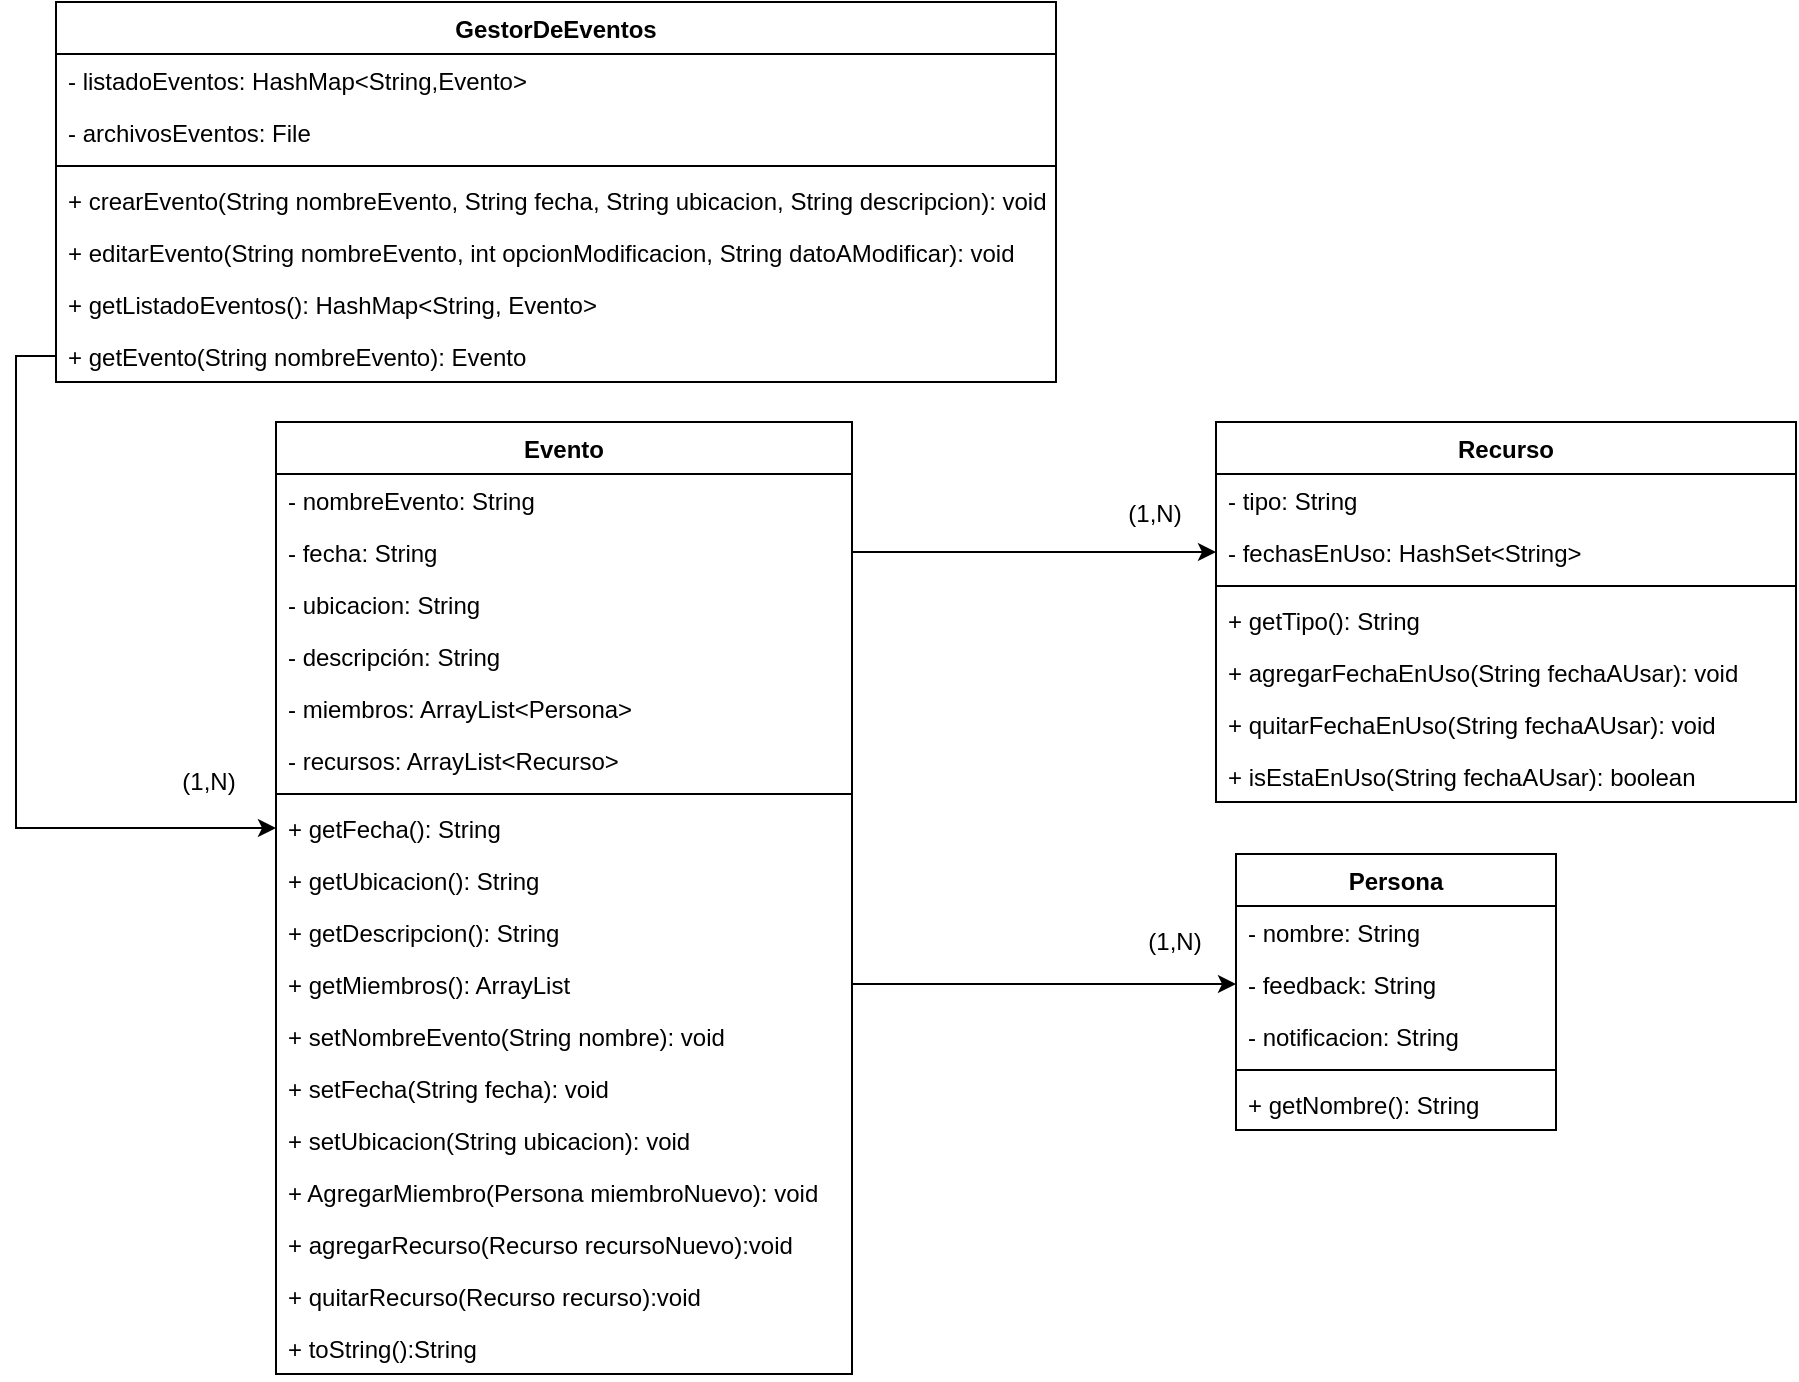 <mxfile version="24.8.3">
  <diagram name="Página-1" id="OjZDOOVi0GF-3mi6h3up">
    <mxGraphModel dx="1483" dy="751" grid="1" gridSize="10" guides="1" tooltips="1" connect="1" arrows="1" fold="1" page="1" pageScale="1" pageWidth="1169" pageHeight="827" math="0" shadow="0">
      <root>
        <mxCell id="0" />
        <mxCell id="1" parent="0" />
        <mxCell id="p3FDd0hdcmtO2eaE_DId-1" value="Evento" style="swimlane;fontStyle=1;align=center;verticalAlign=top;childLayout=stackLayout;horizontal=1;startSize=26;horizontalStack=0;resizeParent=1;resizeParentMax=0;resizeLast=0;collapsible=1;marginBottom=0;whiteSpace=wrap;html=1;" parent="1" vertex="1">
          <mxGeometry x="400" y="290" width="288" height="476" as="geometry" />
        </mxCell>
        <mxCell id="p3FDd0hdcmtO2eaE_DId-44" value="- nombreEvento: String" style="text;strokeColor=none;fillColor=none;align=left;verticalAlign=top;spacingLeft=4;spacingRight=4;overflow=hidden;rotatable=0;points=[[0,0.5],[1,0.5]];portConstraint=eastwest;whiteSpace=wrap;html=1;" parent="p3FDd0hdcmtO2eaE_DId-1" vertex="1">
          <mxGeometry y="26" width="288" height="26" as="geometry" />
        </mxCell>
        <mxCell id="p3FDd0hdcmtO2eaE_DId-2" value="- fecha&lt;span style=&quot;background-color: initial;&quot;&gt;: String&lt;/span&gt;" style="text;strokeColor=none;fillColor=none;align=left;verticalAlign=top;spacingLeft=4;spacingRight=4;overflow=hidden;rotatable=0;points=[[0,0.5],[1,0.5]];portConstraint=eastwest;whiteSpace=wrap;html=1;" parent="p3FDd0hdcmtO2eaE_DId-1" vertex="1">
          <mxGeometry y="52" width="288" height="26" as="geometry" />
        </mxCell>
        <mxCell id="p3FDd0hdcmtO2eaE_DId-36" value="- ubicacion: String" style="text;strokeColor=none;fillColor=none;align=left;verticalAlign=top;spacingLeft=4;spacingRight=4;overflow=hidden;rotatable=0;points=[[0,0.5],[1,0.5]];portConstraint=eastwest;whiteSpace=wrap;html=1;" parent="p3FDd0hdcmtO2eaE_DId-1" vertex="1">
          <mxGeometry y="78" width="288" height="26" as="geometry" />
        </mxCell>
        <mxCell id="p3FDd0hdcmtO2eaE_DId-4" value="- descripción: String" style="text;strokeColor=none;fillColor=none;align=left;verticalAlign=top;spacingLeft=4;spacingRight=4;overflow=hidden;rotatable=0;points=[[0,0.5],[1,0.5]];portConstraint=eastwest;whiteSpace=wrap;html=1;" parent="p3FDd0hdcmtO2eaE_DId-1" vertex="1">
          <mxGeometry y="104" width="288" height="26" as="geometry" />
        </mxCell>
        <mxCell id="p3FDd0hdcmtO2eaE_DId-43" value="- miembros: ArrayList&amp;lt;Persona&amp;gt;" style="text;strokeColor=none;fillColor=none;align=left;verticalAlign=top;spacingLeft=4;spacingRight=4;overflow=hidden;rotatable=0;points=[[0,0.5],[1,0.5]];portConstraint=eastwest;whiteSpace=wrap;html=1;" parent="p3FDd0hdcmtO2eaE_DId-1" vertex="1">
          <mxGeometry y="130" width="288" height="26" as="geometry" />
        </mxCell>
        <mxCell id="p3FDd0hdcmtO2eaE_DId-50" value="- recursos: ArrayList&amp;lt;Recurso&amp;gt;" style="text;strokeColor=none;fillColor=none;align=left;verticalAlign=top;spacingLeft=4;spacingRight=4;overflow=hidden;rotatable=0;points=[[0,0.5],[1,0.5]];portConstraint=eastwest;whiteSpace=wrap;html=1;" parent="p3FDd0hdcmtO2eaE_DId-1" vertex="1">
          <mxGeometry y="156" width="288" height="26" as="geometry" />
        </mxCell>
        <mxCell id="p3FDd0hdcmtO2eaE_DId-3" value="" style="line;strokeWidth=1;fillColor=none;align=left;verticalAlign=middle;spacingTop=-1;spacingLeft=3;spacingRight=3;rotatable=0;labelPosition=right;points=[];portConstraint=eastwest;strokeColor=inherit;" parent="p3FDd0hdcmtO2eaE_DId-1" vertex="1">
          <mxGeometry y="182" width="288" height="8" as="geometry" />
        </mxCell>
        <mxCell id="p3FDd0hdcmtO2eaE_DId-38" value="+ getFecha(): String" style="text;strokeColor=none;fillColor=none;align=left;verticalAlign=top;spacingLeft=4;spacingRight=4;overflow=hidden;rotatable=0;points=[[0,0.5],[1,0.5]];portConstraint=eastwest;whiteSpace=wrap;html=1;" parent="p3FDd0hdcmtO2eaE_DId-1" vertex="1">
          <mxGeometry y="190" width="288" height="26" as="geometry" />
        </mxCell>
        <mxCell id="p3FDd0hdcmtO2eaE_DId-39" value="+ getUbicacion(): String" style="text;strokeColor=none;fillColor=none;align=left;verticalAlign=top;spacingLeft=4;spacingRight=4;overflow=hidden;rotatable=0;points=[[0,0.5],[1,0.5]];portConstraint=eastwest;whiteSpace=wrap;html=1;" parent="p3FDd0hdcmtO2eaE_DId-1" vertex="1">
          <mxGeometry y="216" width="288" height="26" as="geometry" />
        </mxCell>
        <mxCell id="p3FDd0hdcmtO2eaE_DId-40" value="+ getDescripcion(): String" style="text;strokeColor=none;fillColor=none;align=left;verticalAlign=top;spacingLeft=4;spacingRight=4;overflow=hidden;rotatable=0;points=[[0,0.5],[1,0.5]];portConstraint=eastwest;whiteSpace=wrap;html=1;" parent="p3FDd0hdcmtO2eaE_DId-1" vertex="1">
          <mxGeometry y="242" width="288" height="26" as="geometry" />
        </mxCell>
        <mxCell id="p3FDd0hdcmtO2eaE_DId-45" value="+ getMiembros(): ArrayList" style="text;strokeColor=none;fillColor=none;align=left;verticalAlign=top;spacingLeft=4;spacingRight=4;overflow=hidden;rotatable=0;points=[[0,0.5],[1,0.5]];portConstraint=eastwest;whiteSpace=wrap;html=1;" parent="p3FDd0hdcmtO2eaE_DId-1" vertex="1">
          <mxGeometry y="268" width="288" height="26" as="geometry" />
        </mxCell>
        <mxCell id="p3FDd0hdcmtO2eaE_DId-46" value="+ setNombreEvento(String nombre): void" style="text;strokeColor=none;fillColor=none;align=left;verticalAlign=top;spacingLeft=4;spacingRight=4;overflow=hidden;rotatable=0;points=[[0,0.5],[1,0.5]];portConstraint=eastwest;whiteSpace=wrap;html=1;" parent="p3FDd0hdcmtO2eaE_DId-1" vertex="1">
          <mxGeometry y="294" width="288" height="26" as="geometry" />
        </mxCell>
        <mxCell id="p3FDd0hdcmtO2eaE_DId-47" value="+ setFecha(String fecha): void" style="text;strokeColor=none;fillColor=none;align=left;verticalAlign=top;spacingLeft=4;spacingRight=4;overflow=hidden;rotatable=0;points=[[0,0.5],[1,0.5]];portConstraint=eastwest;whiteSpace=wrap;html=1;" parent="p3FDd0hdcmtO2eaE_DId-1" vertex="1">
          <mxGeometry y="320" width="288" height="26" as="geometry" />
        </mxCell>
        <mxCell id="p3FDd0hdcmtO2eaE_DId-48" value="+ setUbicacion(String ubicacion): void" style="text;strokeColor=none;fillColor=none;align=left;verticalAlign=top;spacingLeft=4;spacingRight=4;overflow=hidden;rotatable=0;points=[[0,0.5],[1,0.5]];portConstraint=eastwest;whiteSpace=wrap;html=1;" parent="p3FDd0hdcmtO2eaE_DId-1" vertex="1">
          <mxGeometry y="346" width="288" height="26" as="geometry" />
        </mxCell>
        <mxCell id="p3FDd0hdcmtO2eaE_DId-49" value="+ AgregarMiembro(Persona miembroNuevo): void" style="text;strokeColor=none;fillColor=none;align=left;verticalAlign=top;spacingLeft=4;spacingRight=4;overflow=hidden;rotatable=0;points=[[0,0.5],[1,0.5]];portConstraint=eastwest;whiteSpace=wrap;html=1;" parent="p3FDd0hdcmtO2eaE_DId-1" vertex="1">
          <mxGeometry y="372" width="288" height="26" as="geometry" />
        </mxCell>
        <mxCell id="OGkWiMl6KsDRhuZln6Td-3" value="+ agregarRecurso(Recurso recursoNuevo):void" style="text;strokeColor=none;fillColor=none;align=left;verticalAlign=top;spacingLeft=4;spacingRight=4;overflow=hidden;rotatable=0;points=[[0,0.5],[1,0.5]];portConstraint=eastwest;whiteSpace=wrap;html=1;" vertex="1" parent="p3FDd0hdcmtO2eaE_DId-1">
          <mxGeometry y="398" width="288" height="26" as="geometry" />
        </mxCell>
        <mxCell id="OGkWiMl6KsDRhuZln6Td-4" value="+ quitarRecurso(Recurso recurso):void" style="text;strokeColor=none;fillColor=none;align=left;verticalAlign=top;spacingLeft=4;spacingRight=4;overflow=hidden;rotatable=0;points=[[0,0.5],[1,0.5]];portConstraint=eastwest;whiteSpace=wrap;html=1;" vertex="1" parent="p3FDd0hdcmtO2eaE_DId-1">
          <mxGeometry y="424" width="288" height="26" as="geometry" />
        </mxCell>
        <mxCell id="OGkWiMl6KsDRhuZln6Td-5" value="+ toString():String" style="text;strokeColor=none;fillColor=none;align=left;verticalAlign=top;spacingLeft=4;spacingRight=4;overflow=hidden;rotatable=0;points=[[0,0.5],[1,0.5]];portConstraint=eastwest;whiteSpace=wrap;html=1;" vertex="1" parent="p3FDd0hdcmtO2eaE_DId-1">
          <mxGeometry y="450" width="288" height="26" as="geometry" />
        </mxCell>
        <mxCell id="p3FDd0hdcmtO2eaE_DId-5" value="Persona" style="swimlane;fontStyle=1;align=center;verticalAlign=top;childLayout=stackLayout;horizontal=1;startSize=26;horizontalStack=0;resizeParent=1;resizeParentMax=0;resizeLast=0;collapsible=1;marginBottom=0;whiteSpace=wrap;html=1;" parent="1" vertex="1">
          <mxGeometry x="880" y="506" width="160" height="138" as="geometry" />
        </mxCell>
        <mxCell id="p3FDd0hdcmtO2eaE_DId-42" value="- nombre: String" style="text;strokeColor=none;fillColor=none;align=left;verticalAlign=top;spacingLeft=4;spacingRight=4;overflow=hidden;rotatable=0;points=[[0,0.5],[1,0.5]];portConstraint=eastwest;whiteSpace=wrap;html=1;" parent="p3FDd0hdcmtO2eaE_DId-5" vertex="1">
          <mxGeometry y="26" width="160" height="26" as="geometry" />
        </mxCell>
        <mxCell id="OGkWiMl6KsDRhuZln6Td-1" value="- feedback: String" style="text;strokeColor=none;fillColor=none;align=left;verticalAlign=top;spacingLeft=4;spacingRight=4;overflow=hidden;rotatable=0;points=[[0,0.5],[1,0.5]];portConstraint=eastwest;whiteSpace=wrap;html=1;" vertex="1" parent="p3FDd0hdcmtO2eaE_DId-5">
          <mxGeometry y="52" width="160" height="26" as="geometry" />
        </mxCell>
        <mxCell id="OGkWiMl6KsDRhuZln6Td-2" value="- notificacion: String" style="text;strokeColor=none;fillColor=none;align=left;verticalAlign=top;spacingLeft=4;spacingRight=4;overflow=hidden;rotatable=0;points=[[0,0.5],[1,0.5]];portConstraint=eastwest;whiteSpace=wrap;html=1;" vertex="1" parent="p3FDd0hdcmtO2eaE_DId-5">
          <mxGeometry y="78" width="160" height="26" as="geometry" />
        </mxCell>
        <mxCell id="p3FDd0hdcmtO2eaE_DId-7" value="" style="line;strokeWidth=1;fillColor=none;align=left;verticalAlign=middle;spacingTop=-1;spacingLeft=3;spacingRight=3;rotatable=0;labelPosition=right;points=[];portConstraint=eastwest;strokeColor=inherit;" parent="p3FDd0hdcmtO2eaE_DId-5" vertex="1">
          <mxGeometry y="104" width="160" height="8" as="geometry" />
        </mxCell>
        <mxCell id="p3FDd0hdcmtO2eaE_DId-8" value="+ getNombre(): String" style="text;strokeColor=none;fillColor=none;align=left;verticalAlign=top;spacingLeft=4;spacingRight=4;overflow=hidden;rotatable=0;points=[[0,0.5],[1,0.5]];portConstraint=eastwest;whiteSpace=wrap;html=1;" parent="p3FDd0hdcmtO2eaE_DId-5" vertex="1">
          <mxGeometry y="112" width="160" height="26" as="geometry" />
        </mxCell>
        <mxCell id="p3FDd0hdcmtO2eaE_DId-21" value="Recurso" style="swimlane;fontStyle=1;align=center;verticalAlign=top;childLayout=stackLayout;horizontal=1;startSize=26;horizontalStack=0;resizeParent=1;resizeParentMax=0;resizeLast=0;collapsible=1;marginBottom=0;whiteSpace=wrap;html=1;" parent="1" vertex="1">
          <mxGeometry x="870" y="290" width="290" height="190" as="geometry" />
        </mxCell>
        <mxCell id="p3FDd0hdcmtO2eaE_DId-22" value="- tipo: String" style="text;strokeColor=none;fillColor=none;align=left;verticalAlign=top;spacingLeft=4;spacingRight=4;overflow=hidden;rotatable=0;points=[[0,0.5],[1,0.5]];portConstraint=eastwest;whiteSpace=wrap;html=1;" parent="p3FDd0hdcmtO2eaE_DId-21" vertex="1">
          <mxGeometry y="26" width="290" height="26" as="geometry" />
        </mxCell>
        <mxCell id="OGkWiMl6KsDRhuZln6Td-6" value="- fechasEnUso: HashSet&amp;lt;String&amp;gt;" style="text;strokeColor=none;fillColor=none;align=left;verticalAlign=top;spacingLeft=4;spacingRight=4;overflow=hidden;rotatable=0;points=[[0,0.5],[1,0.5]];portConstraint=eastwest;whiteSpace=wrap;html=1;" vertex="1" parent="p3FDd0hdcmtO2eaE_DId-21">
          <mxGeometry y="52" width="290" height="26" as="geometry" />
        </mxCell>
        <mxCell id="p3FDd0hdcmtO2eaE_DId-23" value="" style="line;strokeWidth=1;fillColor=none;align=left;verticalAlign=middle;spacingTop=-1;spacingLeft=3;spacingRight=3;rotatable=0;labelPosition=right;points=[];portConstraint=eastwest;strokeColor=inherit;" parent="p3FDd0hdcmtO2eaE_DId-21" vertex="1">
          <mxGeometry y="78" width="290" height="8" as="geometry" />
        </mxCell>
        <mxCell id="p3FDd0hdcmtO2eaE_DId-24" value="+ getTipo(): String" style="text;strokeColor=none;fillColor=none;align=left;verticalAlign=top;spacingLeft=4;spacingRight=4;overflow=hidden;rotatable=0;points=[[0,0.5],[1,0.5]];portConstraint=eastwest;whiteSpace=wrap;html=1;" parent="p3FDd0hdcmtO2eaE_DId-21" vertex="1">
          <mxGeometry y="86" width="290" height="26" as="geometry" />
        </mxCell>
        <mxCell id="OGkWiMl6KsDRhuZln6Td-7" value="+ agregarFechaEnUso(String fechaAUsar): void&amp;nbsp;" style="text;strokeColor=none;fillColor=none;align=left;verticalAlign=top;spacingLeft=4;spacingRight=4;overflow=hidden;rotatable=0;points=[[0,0.5],[1,0.5]];portConstraint=eastwest;whiteSpace=wrap;html=1;" vertex="1" parent="p3FDd0hdcmtO2eaE_DId-21">
          <mxGeometry y="112" width="290" height="26" as="geometry" />
        </mxCell>
        <mxCell id="OGkWiMl6KsDRhuZln6Td-9" value="+ quitarFechaEnUso(String fechaAUsar): void&amp;nbsp;" style="text;strokeColor=none;fillColor=none;align=left;verticalAlign=top;spacingLeft=4;spacingRight=4;overflow=hidden;rotatable=0;points=[[0,0.5],[1,0.5]];portConstraint=eastwest;whiteSpace=wrap;html=1;" vertex="1" parent="p3FDd0hdcmtO2eaE_DId-21">
          <mxGeometry y="138" width="290" height="26" as="geometry" />
        </mxCell>
        <mxCell id="OGkWiMl6KsDRhuZln6Td-10" value="+ isEstaEnUso(String fechaAUsar): boolean&amp;nbsp;" style="text;strokeColor=none;fillColor=none;align=left;verticalAlign=top;spacingLeft=4;spacingRight=4;overflow=hidden;rotatable=0;points=[[0,0.5],[1,0.5]];portConstraint=eastwest;whiteSpace=wrap;html=1;" vertex="1" parent="p3FDd0hdcmtO2eaE_DId-21">
          <mxGeometry y="164" width="290" height="26" as="geometry" />
        </mxCell>
        <mxCell id="OGkWiMl6KsDRhuZln6Td-19" style="edgeStyle=orthogonalEdgeStyle;rounded=0;orthogonalLoop=1;jettySize=auto;html=1;exitX=0;exitY=0.5;exitDx=0;exitDy=0;entryX=0;entryY=0.5;entryDx=0;entryDy=0;" edge="1" parent="1" source="OGkWiMl6KsDRhuZln6Td-18" target="p3FDd0hdcmtO2eaE_DId-38">
          <mxGeometry relative="1" as="geometry" />
        </mxCell>
        <mxCell id="OGkWiMl6KsDRhuZln6Td-11" value="GestorDeEventos" style="swimlane;fontStyle=1;align=center;verticalAlign=top;childLayout=stackLayout;horizontal=1;startSize=26;horizontalStack=0;resizeParent=1;resizeParentMax=0;resizeLast=0;collapsible=1;marginBottom=0;whiteSpace=wrap;html=1;" vertex="1" parent="1">
          <mxGeometry x="290" y="80" width="500" height="190" as="geometry" />
        </mxCell>
        <mxCell id="OGkWiMl6KsDRhuZln6Td-12" value="- listadoEventos: HashMap&amp;lt;String,Evento&amp;gt;" style="text;strokeColor=none;fillColor=none;align=left;verticalAlign=top;spacingLeft=4;spacingRight=4;overflow=hidden;rotatable=0;points=[[0,0.5],[1,0.5]];portConstraint=eastwest;whiteSpace=wrap;html=1;" vertex="1" parent="OGkWiMl6KsDRhuZln6Td-11">
          <mxGeometry y="26" width="500" height="26" as="geometry" />
        </mxCell>
        <mxCell id="OGkWiMl6KsDRhuZln6Td-13" value="- archivosEventos: File" style="text;strokeColor=none;fillColor=none;align=left;verticalAlign=top;spacingLeft=4;spacingRight=4;overflow=hidden;rotatable=0;points=[[0,0.5],[1,0.5]];portConstraint=eastwest;whiteSpace=wrap;html=1;" vertex="1" parent="OGkWiMl6KsDRhuZln6Td-11">
          <mxGeometry y="52" width="500" height="26" as="geometry" />
        </mxCell>
        <mxCell id="OGkWiMl6KsDRhuZln6Td-14" value="" style="line;strokeWidth=1;fillColor=none;align=left;verticalAlign=middle;spacingTop=-1;spacingLeft=3;spacingRight=3;rotatable=0;labelPosition=right;points=[];portConstraint=eastwest;strokeColor=inherit;" vertex="1" parent="OGkWiMl6KsDRhuZln6Td-11">
          <mxGeometry y="78" width="500" height="8" as="geometry" />
        </mxCell>
        <mxCell id="OGkWiMl6KsDRhuZln6Td-15" value="+ crearEvento(String nombreEvento, String fecha, String ubicacion, String descripcion): void" style="text;strokeColor=none;fillColor=none;align=left;verticalAlign=top;spacingLeft=4;spacingRight=4;overflow=hidden;rotatable=0;points=[[0,0.5],[1,0.5]];portConstraint=eastwest;whiteSpace=wrap;html=1;" vertex="1" parent="OGkWiMl6KsDRhuZln6Td-11">
          <mxGeometry y="86" width="500" height="26" as="geometry" />
        </mxCell>
        <mxCell id="OGkWiMl6KsDRhuZln6Td-16" value="+&amp;nbsp;editarEvento(String nombreEvento, int opcionModificacion, String datoAModificar): void" style="text;strokeColor=none;fillColor=none;align=left;verticalAlign=top;spacingLeft=4;spacingRight=4;overflow=hidden;rotatable=0;points=[[0,0.5],[1,0.5]];portConstraint=eastwest;whiteSpace=wrap;html=1;" vertex="1" parent="OGkWiMl6KsDRhuZln6Td-11">
          <mxGeometry y="112" width="500" height="26" as="geometry" />
        </mxCell>
        <mxCell id="OGkWiMl6KsDRhuZln6Td-17" value="+&amp;nbsp;getListadoEventos(): HashMap&amp;lt;String, Evento&amp;gt;" style="text;strokeColor=none;fillColor=none;align=left;verticalAlign=top;spacingLeft=4;spacingRight=4;overflow=hidden;rotatable=0;points=[[0,0.5],[1,0.5]];portConstraint=eastwest;whiteSpace=wrap;html=1;" vertex="1" parent="OGkWiMl6KsDRhuZln6Td-11">
          <mxGeometry y="138" width="500" height="26" as="geometry" />
        </mxCell>
        <mxCell id="OGkWiMl6KsDRhuZln6Td-18" value="+&amp;nbsp;getEvento(String nombreEvento): Evento" style="text;strokeColor=none;fillColor=none;align=left;verticalAlign=top;spacingLeft=4;spacingRight=4;overflow=hidden;rotatable=0;points=[[0,0.5],[1,0.5]];portConstraint=eastwest;whiteSpace=wrap;html=1;" vertex="1" parent="OGkWiMl6KsDRhuZln6Td-11">
          <mxGeometry y="164" width="500" height="26" as="geometry" />
        </mxCell>
        <mxCell id="OGkWiMl6KsDRhuZln6Td-20" value="(1,N)" style="text;html=1;align=center;verticalAlign=middle;whiteSpace=wrap;rounded=0;fontFamily=Helvetica;fontSize=12;fontColor=default;labelBackgroundColor=none;" vertex="1" parent="1">
          <mxGeometry x="350" y="460" width="32.5" height="20" as="geometry" />
        </mxCell>
        <mxCell id="OGkWiMl6KsDRhuZln6Td-21" style="edgeStyle=orthogonalEdgeStyle;rounded=0;orthogonalLoop=1;jettySize=auto;html=1;exitX=1;exitY=0.5;exitDx=0;exitDy=0;entryX=0;entryY=0.5;entryDx=0;entryDy=0;" edge="1" parent="1" source="p3FDd0hdcmtO2eaE_DId-2" target="OGkWiMl6KsDRhuZln6Td-6">
          <mxGeometry relative="1" as="geometry" />
        </mxCell>
        <mxCell id="OGkWiMl6KsDRhuZln6Td-22" style="edgeStyle=orthogonalEdgeStyle;rounded=0;orthogonalLoop=1;jettySize=auto;html=1;exitX=1;exitY=0.5;exitDx=0;exitDy=0;entryX=0;entryY=0.5;entryDx=0;entryDy=0;" edge="1" parent="1" source="p3FDd0hdcmtO2eaE_DId-45" target="OGkWiMl6KsDRhuZln6Td-1">
          <mxGeometry relative="1" as="geometry" />
        </mxCell>
        <mxCell id="OGkWiMl6KsDRhuZln6Td-23" value="(1,N)" style="text;html=1;align=center;verticalAlign=middle;whiteSpace=wrap;rounded=0;fontFamily=Helvetica;fontSize=12;fontColor=default;labelBackgroundColor=none;" vertex="1" parent="1">
          <mxGeometry x="833" y="540" width="32.5" height="20" as="geometry" />
        </mxCell>
        <mxCell id="OGkWiMl6KsDRhuZln6Td-24" value="(1,N)" style="text;html=1;align=center;verticalAlign=middle;whiteSpace=wrap;rounded=0;fontFamily=Helvetica;fontSize=12;fontColor=default;labelBackgroundColor=none;" vertex="1" parent="1">
          <mxGeometry x="823" y="326" width="32.5" height="20" as="geometry" />
        </mxCell>
      </root>
    </mxGraphModel>
  </diagram>
</mxfile>

